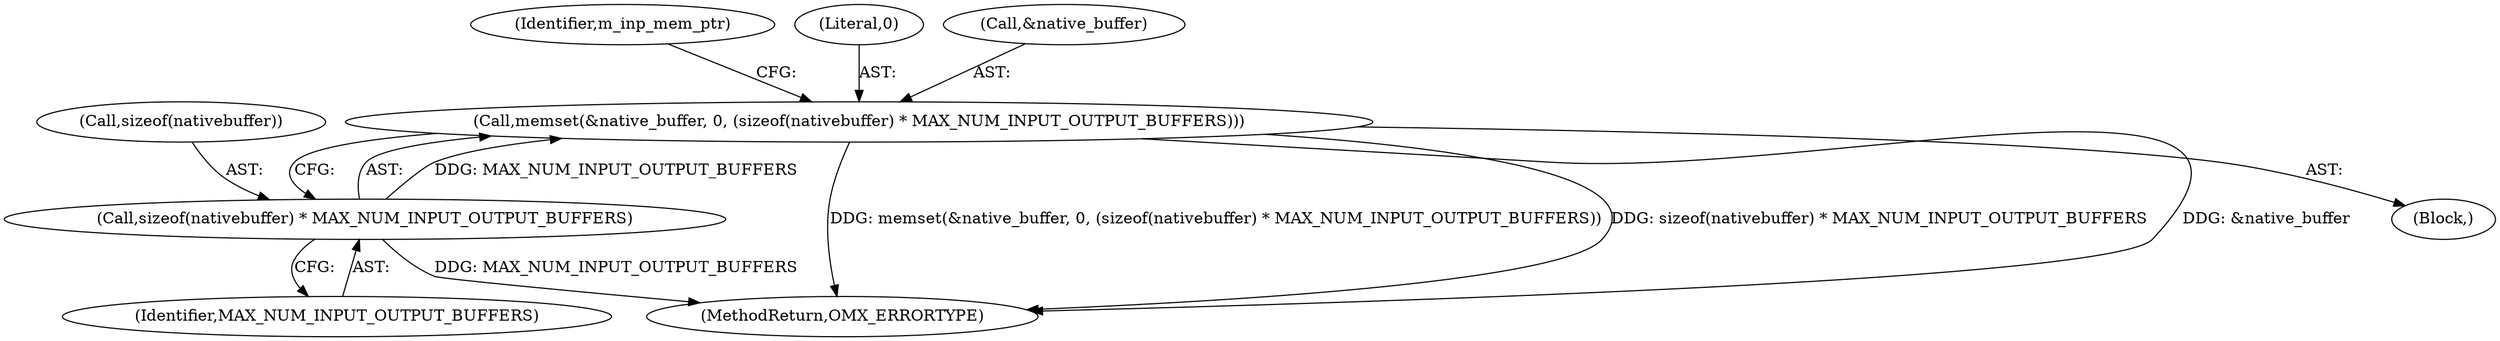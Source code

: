 digraph "0_Android_46e305be6e670a5a0041b0b4861122a0f1aabefa@API" {
"1000172" [label="(Call,memset(&native_buffer, 0, (sizeof(nativebuffer) * MAX_NUM_INPUT_OUTPUT_BUFFERS)))"];
"1000176" [label="(Call,sizeof(nativebuffer) * MAX_NUM_INPUT_OUTPUT_BUFFERS)"];
"1000182" [label="(Identifier,m_inp_mem_ptr)"];
"1000179" [label="(Identifier,MAX_NUM_INPUT_OUTPUT_BUFFERS)"];
"1000176" [label="(Call,sizeof(nativebuffer) * MAX_NUM_INPUT_OUTPUT_BUFFERS)"];
"1000175" [label="(Literal,0)"];
"1000173" [label="(Call,&native_buffer)"];
"1000374" [label="(MethodReturn,OMX_ERRORTYPE)"];
"1000172" [label="(Call,memset(&native_buffer, 0, (sizeof(nativebuffer) * MAX_NUM_INPUT_OUTPUT_BUFFERS)))"];
"1000136" [label="(Block,)"];
"1000177" [label="(Call,sizeof(nativebuffer))"];
"1000172" -> "1000136"  [label="AST: "];
"1000172" -> "1000176"  [label="CFG: "];
"1000173" -> "1000172"  [label="AST: "];
"1000175" -> "1000172"  [label="AST: "];
"1000176" -> "1000172"  [label="AST: "];
"1000182" -> "1000172"  [label="CFG: "];
"1000172" -> "1000374"  [label="DDG: memset(&native_buffer, 0, (sizeof(nativebuffer) * MAX_NUM_INPUT_OUTPUT_BUFFERS))"];
"1000172" -> "1000374"  [label="DDG: sizeof(nativebuffer) * MAX_NUM_INPUT_OUTPUT_BUFFERS"];
"1000172" -> "1000374"  [label="DDG: &native_buffer"];
"1000176" -> "1000172"  [label="DDG: MAX_NUM_INPUT_OUTPUT_BUFFERS"];
"1000176" -> "1000179"  [label="CFG: "];
"1000177" -> "1000176"  [label="AST: "];
"1000179" -> "1000176"  [label="AST: "];
"1000176" -> "1000374"  [label="DDG: MAX_NUM_INPUT_OUTPUT_BUFFERS"];
}
